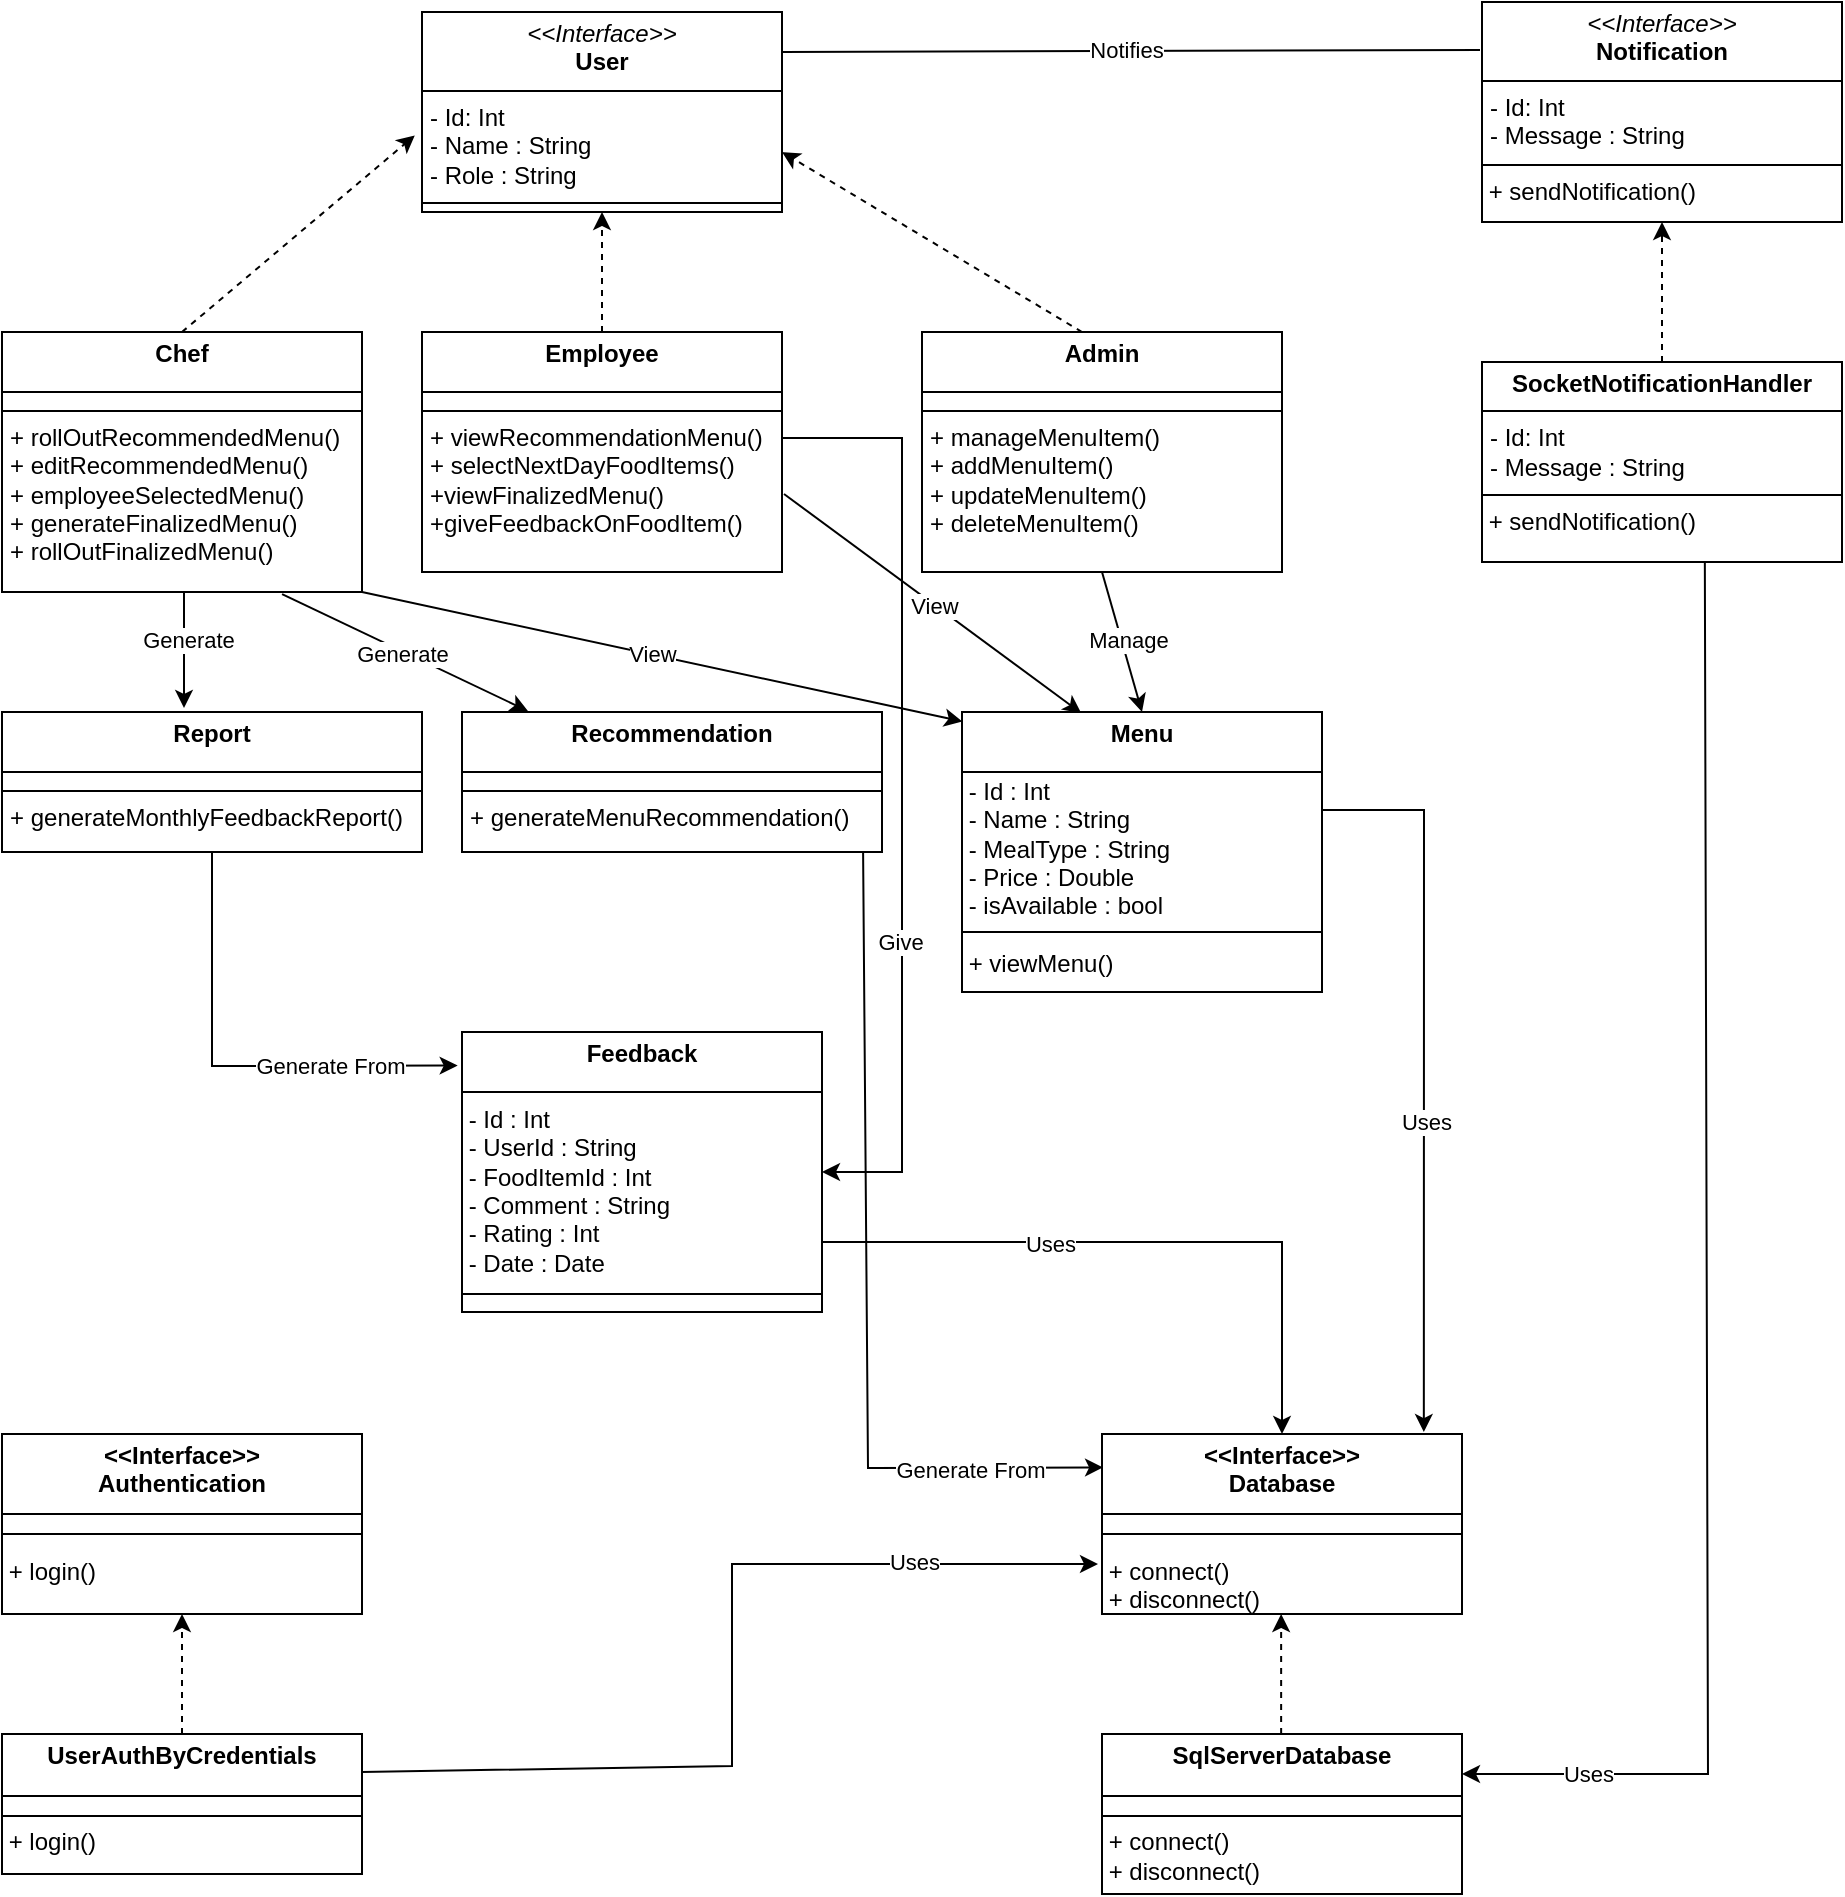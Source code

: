 <mxfile version="24.4.0" type="device">
  <diagram name="Page-1" id="qDhsCiK5lP3cdDLOoWNf">
    <mxGraphModel dx="2232" dy="1125" grid="0" gridSize="10" guides="1" tooltips="1" connect="1" arrows="1" fold="1" page="1" pageScale="1" pageWidth="850" pageHeight="1100" math="0" shadow="0">
      <root>
        <mxCell id="0" />
        <mxCell id="1" parent="0" />
        <mxCell id="0dtP_HSUD4dYBkuhADzH-19" value="&lt;p style=&quot;margin:0px;margin-top:4px;text-align:center;&quot;&gt;&lt;i&gt;&amp;lt;&amp;lt;Interface&amp;gt;&amp;gt;&lt;/i&gt;&lt;br&gt;&lt;b&gt;User&lt;/b&gt;&lt;/p&gt;&lt;hr size=&quot;1&quot; style=&quot;border-style:solid;&quot;&gt;&lt;p style=&quot;margin:0px;margin-left:4px;&quot;&gt;- Id: Int&lt;br&gt;- Name : String&lt;/p&gt;&lt;p style=&quot;margin:0px;margin-left:4px;&quot;&gt;- Role : String&lt;/p&gt;&lt;hr size=&quot;1&quot; style=&quot;border-style:solid;&quot;&gt;&lt;p style=&quot;margin:0px;margin-left:4px;&quot;&gt;&lt;br&gt;&lt;/p&gt;" style="verticalAlign=top;align=left;overflow=fill;html=1;whiteSpace=wrap;" vertex="1" parent="1">
          <mxGeometry x="320" y="80" width="180" height="100" as="geometry" />
        </mxCell>
        <mxCell id="0dtP_HSUD4dYBkuhADzH-25" value="&lt;p style=&quot;margin:0px;margin-top:4px;text-align:center;&quot;&gt;&lt;b&gt;Chef&lt;/b&gt;&lt;/p&gt;&lt;p style=&quot;margin:0px;margin-left:4px;&quot;&gt;&lt;br&gt;&lt;/p&gt;&lt;hr size=&quot;1&quot; style=&quot;border-style:solid;&quot;&gt;&lt;p style=&quot;margin:0px;margin-left:4px;&quot;&gt;+ rollOutRecommendedMenu()&lt;br&gt;+ editRecommendedMenu()&lt;br&gt;+ employeeSelectedMenu()&lt;/p&gt;&lt;p style=&quot;margin:0px;margin-left:4px;&quot;&gt;+ generateFinalizedMenu()&lt;br&gt;+ rollOutFinalizedMenu()&lt;/p&gt;" style="verticalAlign=top;align=left;overflow=fill;html=1;whiteSpace=wrap;" vertex="1" parent="1">
          <mxGeometry x="110" y="240" width="180" height="130" as="geometry" />
        </mxCell>
        <mxCell id="0dtP_HSUD4dYBkuhADzH-26" value="" style="endArrow=none;html=1;rounded=0;movable=1;resizable=1;rotatable=1;deletable=1;editable=1;locked=0;connectable=1;" edge="1" parent="1">
          <mxGeometry width="50" height="50" relative="1" as="geometry">
            <mxPoint x="110" y="270" as="sourcePoint" />
            <mxPoint x="290" y="270" as="targetPoint" />
          </mxGeometry>
        </mxCell>
        <mxCell id="0dtP_HSUD4dYBkuhADzH-28" value="&lt;p style=&quot;margin:0px;margin-top:4px;text-align:center;&quot;&gt;&lt;b&gt;Employee&lt;/b&gt;&lt;/p&gt;&lt;p style=&quot;margin:0px;margin-left:4px;&quot;&gt;&lt;br&gt;&lt;/p&gt;&lt;hr size=&quot;1&quot; style=&quot;border-style:solid;&quot;&gt;&lt;p style=&quot;margin:0px;margin-left:4px;&quot;&gt;+ viewRecommendationMenu()&lt;br&gt;+ selectNextDayFoodItems()&lt;br&gt;+viewFinalizedMenu()&lt;br&gt;+giveFeedbackOnFoodItem()&lt;/p&gt;" style="verticalAlign=top;align=left;overflow=fill;html=1;whiteSpace=wrap;" vertex="1" parent="1">
          <mxGeometry x="320" y="240" width="180" height="120" as="geometry" />
        </mxCell>
        <mxCell id="0dtP_HSUD4dYBkuhADzH-29" value="" style="endArrow=none;html=1;rounded=0;movable=1;resizable=1;rotatable=1;deletable=1;editable=1;locked=0;connectable=1;" edge="1" parent="1">
          <mxGeometry width="50" height="50" relative="1" as="geometry">
            <mxPoint x="320" y="270" as="sourcePoint" />
            <mxPoint x="500" y="270" as="targetPoint" />
          </mxGeometry>
        </mxCell>
        <mxCell id="0dtP_HSUD4dYBkuhADzH-30" value="&lt;p style=&quot;margin:0px;margin-top:4px;text-align:center;&quot;&gt;&lt;b&gt;Admin&lt;/b&gt;&lt;/p&gt;&lt;p style=&quot;margin:0px;margin-left:4px;&quot;&gt;&lt;br&gt;&lt;/p&gt;&lt;hr size=&quot;1&quot; style=&quot;border-style:solid;&quot;&gt;&lt;p style=&quot;margin:0px;margin-left:4px;&quot;&gt;+ manageMenuItem()&lt;br&gt;+ addMenuItem()&lt;br&gt;+ updateMenuItem()&lt;br&gt;+ deleteMenuItem()&lt;/p&gt;" style="verticalAlign=top;align=left;overflow=fill;html=1;whiteSpace=wrap;" vertex="1" parent="1">
          <mxGeometry x="570" y="240" width="180" height="120" as="geometry" />
        </mxCell>
        <mxCell id="0dtP_HSUD4dYBkuhADzH-31" value="" style="endArrow=none;html=1;rounded=0;movable=1;resizable=1;rotatable=1;deletable=1;editable=1;locked=0;connectable=1;" edge="1" parent="1">
          <mxGeometry width="50" height="50" relative="1" as="geometry">
            <mxPoint x="570" y="270" as="sourcePoint" />
            <mxPoint x="750" y="270" as="targetPoint" />
          </mxGeometry>
        </mxCell>
        <mxCell id="0dtP_HSUD4dYBkuhADzH-32" value="&lt;p style=&quot;margin:0px;margin-top:4px;text-align:center;&quot;&gt;&lt;b&gt;Report&lt;/b&gt;&lt;/p&gt;&lt;p style=&quot;margin:0px;margin-left:4px;&quot;&gt;&lt;br&gt;&lt;/p&gt;&lt;hr size=&quot;1&quot; style=&quot;border-style:solid;&quot;&gt;&lt;p style=&quot;margin:0px;margin-left:4px;&quot;&gt;+ generateMonthlyFeedbackReport()&lt;/p&gt;" style="verticalAlign=top;align=left;overflow=fill;html=1;whiteSpace=wrap;" vertex="1" parent="1">
          <mxGeometry x="110" y="430" width="210" height="70" as="geometry" />
        </mxCell>
        <mxCell id="0dtP_HSUD4dYBkuhADzH-34" value="" style="endArrow=none;html=1;rounded=0;movable=1;resizable=1;rotatable=1;deletable=1;editable=1;locked=0;connectable=1;" edge="1" parent="1">
          <mxGeometry width="50" height="50" relative="1" as="geometry">
            <mxPoint x="110" y="460" as="sourcePoint" />
            <mxPoint x="320" y="460" as="targetPoint" />
          </mxGeometry>
        </mxCell>
        <mxCell id="0dtP_HSUD4dYBkuhADzH-35" value="&lt;p style=&quot;margin:0px;margin-top:4px;text-align:center;&quot;&gt;&lt;b&gt;Recommendation&lt;/b&gt;&lt;/p&gt;&lt;p style=&quot;margin:0px;margin-left:4px;&quot;&gt;&lt;br&gt;&lt;/p&gt;&lt;hr size=&quot;1&quot; style=&quot;border-style:solid;&quot;&gt;&lt;p style=&quot;margin:0px;margin-left:4px;&quot;&gt;+ generateMenuRecommendation()&lt;/p&gt;" style="verticalAlign=top;align=left;overflow=fill;html=1;whiteSpace=wrap;" vertex="1" parent="1">
          <mxGeometry x="340" y="430" width="210" height="70" as="geometry" />
        </mxCell>
        <mxCell id="0dtP_HSUD4dYBkuhADzH-36" value="" style="endArrow=none;html=1;rounded=0;movable=1;resizable=1;rotatable=1;deletable=1;editable=1;locked=0;connectable=1;" edge="1" parent="1">
          <mxGeometry width="50" height="50" relative="1" as="geometry">
            <mxPoint x="340" y="460" as="sourcePoint" />
            <mxPoint x="550" y="460" as="targetPoint" />
          </mxGeometry>
        </mxCell>
        <mxCell id="0dtP_HSUD4dYBkuhADzH-37" value="&lt;p style=&quot;margin:0px;margin-top:4px;text-align:center;&quot;&gt;&lt;b&gt;Menu&lt;/b&gt;&lt;/p&gt;&lt;p style=&quot;margin:0px;margin-left:4px;&quot;&gt;&lt;br&gt;&lt;/p&gt;&amp;nbsp;- Id : Int&lt;br&gt;&amp;nbsp;- Name : String&lt;div&gt;&amp;nbsp;- MealType : String&lt;br&gt;&amp;nbsp;- Price : Double&lt;br&gt;&amp;nbsp;- isAvailable : bool&lt;/div&gt;&lt;div&gt;&lt;br&gt;&lt;/div&gt;&lt;div&gt;&amp;nbsp;+ viewMenu()&lt;/div&gt;" style="verticalAlign=top;align=left;overflow=fill;html=1;whiteSpace=wrap;" vertex="1" parent="1">
          <mxGeometry x="590" y="430" width="180" height="140" as="geometry" />
        </mxCell>
        <mxCell id="0dtP_HSUD4dYBkuhADzH-39" value="" style="endArrow=none;html=1;rounded=0;movable=1;resizable=1;rotatable=1;deletable=1;editable=1;locked=0;connectable=1;" edge="1" parent="1">
          <mxGeometry width="50" height="50" relative="1" as="geometry">
            <mxPoint x="590" y="540" as="sourcePoint" />
            <mxPoint x="770" y="540" as="targetPoint" />
          </mxGeometry>
        </mxCell>
        <mxCell id="0dtP_HSUD4dYBkuhADzH-40" value="" style="endArrow=none;html=1;rounded=0;movable=1;resizable=1;rotatable=1;deletable=1;editable=1;locked=0;connectable=1;" edge="1" parent="1">
          <mxGeometry width="50" height="50" relative="1" as="geometry">
            <mxPoint x="590" y="460" as="sourcePoint" />
            <mxPoint x="770" y="460" as="targetPoint" />
          </mxGeometry>
        </mxCell>
        <mxCell id="0dtP_HSUD4dYBkuhADzH-42" value="&lt;p style=&quot;margin:0px;margin-top:4px;text-align:center;&quot;&gt;&lt;b&gt;Feedback&lt;/b&gt;&lt;/p&gt;&lt;p style=&quot;margin:0px;margin-top:4px;text-align:center;&quot;&gt;&lt;b&gt;&lt;br&gt;&lt;/b&gt;&lt;/p&gt;&amp;nbsp;- Id : Int&lt;br&gt;&amp;nbsp;- UserId : String&lt;div&gt;&amp;nbsp;- FoodItemId : Int&lt;br&gt;&amp;nbsp;- Comment : String&lt;br&gt;&amp;nbsp;- Rating : Int&lt;/div&gt;&lt;div&gt;&amp;nbsp;- Date : Date&lt;/div&gt;" style="verticalAlign=top;align=left;overflow=fill;html=1;whiteSpace=wrap;" vertex="1" parent="1">
          <mxGeometry x="340" y="590" width="180" height="140" as="geometry" />
        </mxCell>
        <mxCell id="0dtP_HSUD4dYBkuhADzH-43" value="" style="endArrow=none;html=1;rounded=0;movable=1;resizable=1;rotatable=1;deletable=1;editable=1;locked=0;connectable=1;" edge="1" parent="1">
          <mxGeometry width="50" height="50" relative="1" as="geometry">
            <mxPoint x="340" y="620" as="sourcePoint" />
            <mxPoint x="520" y="620" as="targetPoint" />
          </mxGeometry>
        </mxCell>
        <mxCell id="0dtP_HSUD4dYBkuhADzH-44" value="" style="endArrow=none;html=1;rounded=0;movable=1;resizable=1;rotatable=1;deletable=1;editable=1;locked=0;connectable=1;" edge="1" parent="1">
          <mxGeometry width="50" height="50" relative="1" as="geometry">
            <mxPoint x="340" y="721" as="sourcePoint" />
            <mxPoint x="520" y="721" as="targetPoint" />
            <Array as="points">
              <mxPoint x="430" y="721" />
            </Array>
          </mxGeometry>
        </mxCell>
        <mxCell id="0dtP_HSUD4dYBkuhADzH-45" value="&lt;p style=&quot;margin:0px;margin-top:4px;text-align:center;&quot;&gt;&lt;i&gt;&amp;lt;&amp;lt;Interface&amp;gt;&amp;gt;&lt;/i&gt;&lt;br&gt;&lt;b&gt;Notification&lt;/b&gt;&lt;/p&gt;&lt;hr size=&quot;1&quot; style=&quot;border-style:solid;&quot;&gt;&lt;p style=&quot;margin:0px;margin-left:4px;&quot;&gt;- Id: Int&lt;br&gt;- Message : String&lt;br&gt;&lt;/p&gt;&lt;hr size=&quot;1&quot; style=&quot;border-style:solid;&quot;&gt;&amp;nbsp;+ sendNotification()&lt;p style=&quot;margin:0px;margin-left:4px;&quot;&gt;&lt;br&gt;&lt;/p&gt;" style="verticalAlign=top;align=left;overflow=fill;html=1;whiteSpace=wrap;" vertex="1" parent="1">
          <mxGeometry x="850" y="75" width="180" height="110" as="geometry" />
        </mxCell>
        <mxCell id="0dtP_HSUD4dYBkuhADzH-46" value="&lt;p style=&quot;margin:0px;margin-top:4px;text-align:center;&quot;&gt;&lt;b&gt;SocketNotificationHandler&lt;/b&gt;&lt;br&gt;&lt;/p&gt;&lt;hr size=&quot;1&quot; style=&quot;border-style:solid;&quot;&gt;&lt;p style=&quot;margin:0px;margin-left:4px;&quot;&gt;- Id: Int&lt;br&gt;- Message : String&lt;br&gt;&lt;/p&gt;&lt;hr size=&quot;1&quot; style=&quot;border-style:solid;&quot;&gt;&amp;nbsp;+ sendNotification()&lt;p style=&quot;margin:0px;margin-left:4px;&quot;&gt;&lt;br&gt;&lt;/p&gt;" style="verticalAlign=top;align=left;overflow=fill;html=1;whiteSpace=wrap;" vertex="1" parent="1">
          <mxGeometry x="850" y="255" width="180" height="100" as="geometry" />
        </mxCell>
        <mxCell id="0dtP_HSUD4dYBkuhADzH-51" value="&lt;p style=&quot;margin:0px;margin-top:4px;text-align:center;&quot;&gt;&lt;b&gt;&amp;lt;&amp;lt;Interface&amp;gt;&amp;gt;&lt;br&gt;Authentication&lt;/b&gt;&lt;/p&gt;&lt;p style=&quot;margin:0px;margin-left:4px;&quot;&gt;&lt;br&gt;&lt;/p&gt;&lt;div&gt;&amp;nbsp;&lt;/div&gt;&lt;div&gt;&lt;span style=&quot;background-color: initial;&quot;&gt;&amp;nbsp;+ login()&lt;/span&gt;&lt;/div&gt;" style="verticalAlign=top;align=left;overflow=fill;html=1;whiteSpace=wrap;" vertex="1" parent="1">
          <mxGeometry x="110" y="791" width="180" height="90" as="geometry" />
        </mxCell>
        <mxCell id="0dtP_HSUD4dYBkuhADzH-52" value="" style="endArrow=none;html=1;rounded=0;movable=1;resizable=1;rotatable=1;deletable=1;editable=1;locked=0;connectable=1;" edge="1" parent="1">
          <mxGeometry width="50" height="50" relative="1" as="geometry">
            <mxPoint x="110" y="841" as="sourcePoint" />
            <mxPoint x="290" y="841" as="targetPoint" />
          </mxGeometry>
        </mxCell>
        <mxCell id="0dtP_HSUD4dYBkuhADzH-53" value="" style="endArrow=none;html=1;rounded=0;movable=1;resizable=1;rotatable=1;deletable=1;editable=1;locked=0;connectable=1;" edge="1" parent="1">
          <mxGeometry width="50" height="50" relative="1" as="geometry">
            <mxPoint x="110" y="831" as="sourcePoint" />
            <mxPoint x="290" y="831" as="targetPoint" />
          </mxGeometry>
        </mxCell>
        <mxCell id="0dtP_HSUD4dYBkuhADzH-54" value="&lt;p style=&quot;margin:0px;margin-top:4px;text-align:center;&quot;&gt;&lt;b&gt;UserAuthByCredentials&lt;/b&gt;&lt;/p&gt;&lt;p style=&quot;margin:0px;margin-left:4px;&quot;&gt;&lt;br&gt;&lt;/p&gt;&lt;div&gt;&amp;nbsp;&lt;/div&gt;&lt;div&gt;&lt;span style=&quot;background-color: initial;&quot;&gt;&amp;nbsp;+ login()&lt;/span&gt;&lt;br&gt;&lt;/div&gt;" style="verticalAlign=top;align=left;overflow=fill;html=1;whiteSpace=wrap;" vertex="1" parent="1">
          <mxGeometry x="110" y="941" width="180" height="70" as="geometry" />
        </mxCell>
        <mxCell id="0dtP_HSUD4dYBkuhADzH-55" value="" style="endArrow=none;html=1;rounded=0;movable=1;resizable=1;rotatable=1;deletable=1;editable=1;locked=0;connectable=1;" edge="1" parent="1">
          <mxGeometry width="50" height="50" relative="1" as="geometry">
            <mxPoint x="110" y="982" as="sourcePoint" />
            <mxPoint x="290" y="982" as="targetPoint" />
          </mxGeometry>
        </mxCell>
        <mxCell id="0dtP_HSUD4dYBkuhADzH-56" value="" style="endArrow=none;html=1;rounded=0;movable=1;resizable=1;rotatable=1;deletable=1;editable=1;locked=0;connectable=1;" edge="1" parent="1">
          <mxGeometry width="50" height="50" relative="1" as="geometry">
            <mxPoint x="110" y="972" as="sourcePoint" />
            <mxPoint x="290" y="972" as="targetPoint" />
          </mxGeometry>
        </mxCell>
        <mxCell id="0dtP_HSUD4dYBkuhADzH-57" value="&lt;p style=&quot;margin:0px;margin-top:4px;text-align:center;&quot;&gt;&lt;b&gt;&amp;lt;&amp;lt;Interface&amp;gt;&amp;gt;&lt;br&gt;Database&lt;/b&gt;&lt;/p&gt;&lt;p style=&quot;margin:0px;margin-left:4px;&quot;&gt;&lt;br&gt;&lt;/p&gt;&lt;div&gt;&amp;nbsp;&lt;/div&gt;&lt;div&gt;&lt;span style=&quot;background-color: initial;&quot;&gt;&amp;nbsp;+ connect()&lt;br&gt;&amp;nbsp;+ disconnect()&lt;/span&gt;&lt;/div&gt;" style="verticalAlign=top;align=left;overflow=fill;html=1;whiteSpace=wrap;" vertex="1" parent="1">
          <mxGeometry x="660" y="791" width="180" height="90" as="geometry" />
        </mxCell>
        <mxCell id="0dtP_HSUD4dYBkuhADzH-58" value="" style="endArrow=none;html=1;rounded=0;movable=1;resizable=1;rotatable=1;deletable=1;editable=1;locked=0;connectable=1;" edge="1" parent="1">
          <mxGeometry width="50" height="50" relative="1" as="geometry">
            <mxPoint x="660" y="841" as="sourcePoint" />
            <mxPoint x="840" y="841" as="targetPoint" />
          </mxGeometry>
        </mxCell>
        <mxCell id="0dtP_HSUD4dYBkuhADzH-59" value="" style="endArrow=none;html=1;rounded=0;movable=1;resizable=1;rotatable=1;deletable=1;editable=1;locked=0;connectable=1;" edge="1" parent="1">
          <mxGeometry width="50" height="50" relative="1" as="geometry">
            <mxPoint x="660" y="831" as="sourcePoint" />
            <mxPoint x="840" y="831" as="targetPoint" />
          </mxGeometry>
        </mxCell>
        <mxCell id="0dtP_HSUD4dYBkuhADzH-60" value="&lt;p style=&quot;margin:0px;margin-top:4px;text-align:center;&quot;&gt;&lt;b&gt;SqlServerDatabase&lt;/b&gt;&lt;br&gt;&lt;/p&gt;&lt;p style=&quot;margin:0px;margin-left:4px;&quot;&gt;&lt;br&gt;&lt;/p&gt;&lt;div&gt;&amp;nbsp;&lt;/div&gt;&lt;div&gt;&lt;span style=&quot;background-color: initial;&quot;&gt;&amp;nbsp;+ connect()&lt;br&gt;&lt;/span&gt;&amp;nbsp;+ disconnect()&lt;/div&gt;" style="verticalAlign=top;align=left;overflow=fill;html=1;whiteSpace=wrap;" vertex="1" parent="1">
          <mxGeometry x="660" y="941" width="180" height="80" as="geometry" />
        </mxCell>
        <mxCell id="0dtP_HSUD4dYBkuhADzH-61" value="" style="endArrow=none;html=1;rounded=0;movable=1;resizable=1;rotatable=1;deletable=1;editable=1;locked=0;connectable=1;" edge="1" parent="1">
          <mxGeometry width="50" height="50" relative="1" as="geometry">
            <mxPoint x="660" y="982" as="sourcePoint" />
            <mxPoint x="840" y="982" as="targetPoint" />
          </mxGeometry>
        </mxCell>
        <mxCell id="0dtP_HSUD4dYBkuhADzH-62" value="" style="endArrow=none;html=1;rounded=0;movable=1;resizable=1;rotatable=1;deletable=1;editable=1;locked=0;connectable=1;" edge="1" parent="1">
          <mxGeometry width="50" height="50" relative="1" as="geometry">
            <mxPoint x="660" y="972" as="sourcePoint" />
            <mxPoint x="840" y="972" as="targetPoint" />
          </mxGeometry>
        </mxCell>
        <mxCell id="0dtP_HSUD4dYBkuhADzH-63" value="" style="html=1;labelBackgroundColor=#ffffff;startArrow=none;startFill=0;startSize=6;endArrow=classic;endFill=1;endSize=6;jettySize=auto;orthogonalLoop=1;strokeWidth=1;dashed=1;fontSize=14;rounded=0;entryX=-0.02;entryY=0.617;entryDx=0;entryDy=0;entryPerimeter=0;" edge="1" parent="1" target="0dtP_HSUD4dYBkuhADzH-19">
          <mxGeometry width="60" height="60" relative="1" as="geometry">
            <mxPoint x="200" y="240" as="sourcePoint" />
            <mxPoint x="260" y="180" as="targetPoint" />
          </mxGeometry>
        </mxCell>
        <mxCell id="0dtP_HSUD4dYBkuhADzH-64" value="" style="html=1;labelBackgroundColor=#ffffff;startArrow=none;startFill=0;startSize=6;endArrow=classic;endFill=1;endSize=6;jettySize=auto;orthogonalLoop=1;strokeWidth=1;dashed=1;fontSize=14;rounded=0;entryX=0.5;entryY=1;entryDx=0;entryDy=0;" edge="1" parent="1" target="0dtP_HSUD4dYBkuhADzH-19">
          <mxGeometry width="60" height="60" relative="1" as="geometry">
            <mxPoint x="410" y="240" as="sourcePoint" />
            <mxPoint x="470" y="180" as="targetPoint" />
          </mxGeometry>
        </mxCell>
        <mxCell id="0dtP_HSUD4dYBkuhADzH-65" value="" style="html=1;labelBackgroundColor=#ffffff;startArrow=none;startFill=0;startSize=6;endArrow=classic;endFill=1;endSize=6;jettySize=auto;orthogonalLoop=1;strokeWidth=1;dashed=1;fontSize=14;rounded=0;" edge="1" parent="1">
          <mxGeometry width="60" height="60" relative="1" as="geometry">
            <mxPoint x="650" y="240" as="sourcePoint" />
            <mxPoint x="500" y="150" as="targetPoint" />
          </mxGeometry>
        </mxCell>
        <mxCell id="0dtP_HSUD4dYBkuhADzH-66" value="" style="endArrow=none;html=1;rounded=0;" edge="1" parent="1">
          <mxGeometry width="50" height="50" relative="1" as="geometry">
            <mxPoint x="500" y="100" as="sourcePoint" />
            <mxPoint x="849" y="99" as="targetPoint" />
          </mxGeometry>
        </mxCell>
        <mxCell id="0dtP_HSUD4dYBkuhADzH-68" value="Notifies" style="edgeLabel;html=1;align=center;verticalAlign=middle;resizable=0;points=[];" vertex="1" connectable="0" parent="0dtP_HSUD4dYBkuhADzH-66">
          <mxGeometry x="-0.015" y="1" relative="1" as="geometry">
            <mxPoint as="offset" />
          </mxGeometry>
        </mxCell>
        <mxCell id="0dtP_HSUD4dYBkuhADzH-69" value="" style="html=1;labelBackgroundColor=#ffffff;startArrow=none;startFill=0;startSize=6;endArrow=classic;endFill=1;endSize=6;jettySize=auto;orthogonalLoop=1;strokeWidth=1;dashed=1;fontSize=14;rounded=0;entryX=0.5;entryY=1;entryDx=0;entryDy=0;" edge="1" parent="1" target="0dtP_HSUD4dYBkuhADzH-45">
          <mxGeometry width="60" height="60" relative="1" as="geometry">
            <mxPoint x="940" y="255" as="sourcePoint" />
            <mxPoint x="1000" y="195" as="targetPoint" />
          </mxGeometry>
        </mxCell>
        <mxCell id="0dtP_HSUD4dYBkuhADzH-90" value="" style="endArrow=classic;html=1;rounded=0;" edge="1" parent="1">
          <mxGeometry width="50" height="50" relative="1" as="geometry">
            <mxPoint x="201" y="370" as="sourcePoint" />
            <mxPoint x="201" y="428" as="targetPoint" />
          </mxGeometry>
        </mxCell>
        <mxCell id="0dtP_HSUD4dYBkuhADzH-91" value="Generate" style="edgeLabel;html=1;align=center;verticalAlign=middle;resizable=0;points=[];" vertex="1" connectable="0" parent="0dtP_HSUD4dYBkuhADzH-90">
          <mxGeometry x="-0.27" y="2" relative="1" as="geometry">
            <mxPoint y="3" as="offset" />
          </mxGeometry>
        </mxCell>
        <mxCell id="0dtP_HSUD4dYBkuhADzH-92" value="" style="endArrow=classic;html=1;rounded=0;exitX=0.778;exitY=1.008;exitDx=0;exitDy=0;exitPerimeter=0;entryX=0.157;entryY=-0.007;entryDx=0;entryDy=0;entryPerimeter=0;" edge="1" parent="1" source="0dtP_HSUD4dYBkuhADzH-25" target="0dtP_HSUD4dYBkuhADzH-35">
          <mxGeometry width="50" height="50" relative="1" as="geometry">
            <mxPoint x="493" y="477" as="sourcePoint" />
            <mxPoint x="543" y="427" as="targetPoint" />
          </mxGeometry>
        </mxCell>
        <mxCell id="0dtP_HSUD4dYBkuhADzH-93" value="Generate" style="edgeLabel;html=1;align=center;verticalAlign=middle;resizable=0;points=[];" vertex="1" connectable="0" parent="0dtP_HSUD4dYBkuhADzH-92">
          <mxGeometry x="-0.024" y="-1" relative="1" as="geometry">
            <mxPoint as="offset" />
          </mxGeometry>
        </mxCell>
        <mxCell id="0dtP_HSUD4dYBkuhADzH-94" value="" style="endArrow=classic;html=1;rounded=0;exitX=1;exitY=1;exitDx=0;exitDy=0;entryX=0.001;entryY=0.034;entryDx=0;entryDy=0;entryPerimeter=0;" edge="1" parent="1" source="0dtP_HSUD4dYBkuhADzH-25" target="0dtP_HSUD4dYBkuhADzH-37">
          <mxGeometry width="50" height="50" relative="1" as="geometry">
            <mxPoint x="493" y="477" as="sourcePoint" />
            <mxPoint x="569" y="430" as="targetPoint" />
          </mxGeometry>
        </mxCell>
        <mxCell id="0dtP_HSUD4dYBkuhADzH-95" value="View" style="edgeLabel;html=1;align=center;verticalAlign=middle;resizable=0;points=[];" vertex="1" connectable="0" parent="0dtP_HSUD4dYBkuhADzH-94">
          <mxGeometry x="-0.036" relative="1" as="geometry">
            <mxPoint as="offset" />
          </mxGeometry>
        </mxCell>
        <mxCell id="0dtP_HSUD4dYBkuhADzH-96" value="" style="endArrow=classic;html=1;rounded=0;entryX=0.331;entryY=0.004;entryDx=0;entryDy=0;entryPerimeter=0;" edge="1" parent="1" target="0dtP_HSUD4dYBkuhADzH-37">
          <mxGeometry width="50" height="50" relative="1" as="geometry">
            <mxPoint x="501" y="321" as="sourcePoint" />
            <mxPoint x="543" y="427" as="targetPoint" />
          </mxGeometry>
        </mxCell>
        <mxCell id="0dtP_HSUD4dYBkuhADzH-97" value="View" style="edgeLabel;html=1;align=center;verticalAlign=middle;resizable=0;points=[];" vertex="1" connectable="0" parent="0dtP_HSUD4dYBkuhADzH-96">
          <mxGeometry x="0.007" y="-1" relative="1" as="geometry">
            <mxPoint as="offset" />
          </mxGeometry>
        </mxCell>
        <mxCell id="0dtP_HSUD4dYBkuhADzH-98" value="" style="endArrow=classic;html=1;rounded=0;exitX=0.5;exitY=1;exitDx=0;exitDy=0;entryX=0.5;entryY=0;entryDx=0;entryDy=0;" edge="1" parent="1" source="0dtP_HSUD4dYBkuhADzH-30" target="0dtP_HSUD4dYBkuhADzH-37">
          <mxGeometry width="50" height="50" relative="1" as="geometry">
            <mxPoint x="460" y="486" as="sourcePoint" />
            <mxPoint x="510" y="436" as="targetPoint" />
          </mxGeometry>
        </mxCell>
        <mxCell id="0dtP_HSUD4dYBkuhADzH-99" value="Manage" style="edgeLabel;html=1;align=center;verticalAlign=middle;resizable=0;points=[];" vertex="1" connectable="0" parent="0dtP_HSUD4dYBkuhADzH-98">
          <mxGeometry x="-0.026" y="3" relative="1" as="geometry">
            <mxPoint as="offset" />
          </mxGeometry>
        </mxCell>
        <mxCell id="0dtP_HSUD4dYBkuhADzH-100" value="" style="endArrow=classic;html=1;rounded=0;exitX=1;exitY=0.442;exitDx=0;exitDy=0;exitPerimeter=0;entryX=1;entryY=0.5;entryDx=0;entryDy=0;" edge="1" parent="1" source="0dtP_HSUD4dYBkuhADzH-28" target="0dtP_HSUD4dYBkuhADzH-42">
          <mxGeometry width="50" height="50" relative="1" as="geometry">
            <mxPoint x="520.0" y="293.04" as="sourcePoint" />
            <mxPoint x="540.0" y="660" as="targetPoint" />
            <Array as="points">
              <mxPoint x="560" y="293" />
              <mxPoint x="560" y="660" />
            </Array>
          </mxGeometry>
        </mxCell>
        <mxCell id="0dtP_HSUD4dYBkuhADzH-101" value="Give" style="edgeLabel;html=1;align=center;verticalAlign=middle;resizable=0;points=[];" vertex="1" connectable="0" parent="0dtP_HSUD4dYBkuhADzH-100">
          <mxGeometry x="0.334" y="-1" relative="1" as="geometry">
            <mxPoint as="offset" />
          </mxGeometry>
        </mxCell>
        <mxCell id="0dtP_HSUD4dYBkuhADzH-102" value="" style="endArrow=classic;html=1;rounded=0;exitX=0.5;exitY=1;exitDx=0;exitDy=0;entryX=-0.012;entryY=0.12;entryDx=0;entryDy=0;entryPerimeter=0;" edge="1" parent="1" source="0dtP_HSUD4dYBkuhADzH-32" target="0dtP_HSUD4dYBkuhADzH-42">
          <mxGeometry width="50" height="50" relative="1" as="geometry">
            <mxPoint x="732" y="592" as="sourcePoint" />
            <mxPoint x="782" y="542" as="targetPoint" />
            <Array as="points">
              <mxPoint x="215" y="607" />
            </Array>
          </mxGeometry>
        </mxCell>
        <mxCell id="0dtP_HSUD4dYBkuhADzH-103" value="Generate From" style="edgeLabel;html=1;align=center;verticalAlign=middle;resizable=0;points=[];" vertex="1" connectable="0" parent="0dtP_HSUD4dYBkuhADzH-102">
          <mxGeometry x="0.456" relative="1" as="geometry">
            <mxPoint x="-2" as="offset" />
          </mxGeometry>
        </mxCell>
        <mxCell id="0dtP_HSUD4dYBkuhADzH-104" value="" style="html=1;labelBackgroundColor=#ffffff;startArrow=none;startFill=0;startSize=6;endArrow=classic;endFill=1;endSize=6;jettySize=auto;orthogonalLoop=1;strokeWidth=1;dashed=1;fontSize=14;rounded=0;exitX=0.5;exitY=0;exitDx=0;exitDy=0;entryX=0.5;entryY=1;entryDx=0;entryDy=0;" edge="1" parent="1" source="0dtP_HSUD4dYBkuhADzH-54" target="0dtP_HSUD4dYBkuhADzH-51">
          <mxGeometry width="60" height="60" relative="1" as="geometry">
            <mxPoint x="371" y="925" as="sourcePoint" />
            <mxPoint x="431" y="865" as="targetPoint" />
          </mxGeometry>
        </mxCell>
        <mxCell id="0dtP_HSUD4dYBkuhADzH-105" value="" style="html=1;labelBackgroundColor=#ffffff;startArrow=none;startFill=0;startSize=6;endArrow=classic;endFill=1;endSize=6;jettySize=auto;orthogonalLoop=1;strokeWidth=1;dashed=1;fontSize=14;rounded=0;exitX=0.5;exitY=0;exitDx=0;exitDy=0;entryX=0.5;entryY=1;entryDx=0;entryDy=0;" edge="1" parent="1">
          <mxGeometry width="60" height="60" relative="1" as="geometry">
            <mxPoint x="749.57" y="941" as="sourcePoint" />
            <mxPoint x="749.57" y="881" as="targetPoint" />
          </mxGeometry>
        </mxCell>
        <mxCell id="0dtP_HSUD4dYBkuhADzH-106" value="" style="endArrow=classic;html=1;rounded=0;exitX=0.955;exitY=0.999;exitDx=0;exitDy=0;exitPerimeter=0;entryX=0.003;entryY=0.186;entryDx=0;entryDy=0;entryPerimeter=0;" edge="1" parent="1" source="0dtP_HSUD4dYBkuhADzH-35" target="0dtP_HSUD4dYBkuhADzH-57">
          <mxGeometry width="50" height="50" relative="1" as="geometry">
            <mxPoint x="693" y="664" as="sourcePoint" />
            <mxPoint x="743" y="614" as="targetPoint" />
            <Array as="points">
              <mxPoint x="543" y="808" />
            </Array>
          </mxGeometry>
        </mxCell>
        <mxCell id="0dtP_HSUD4dYBkuhADzH-108" value="Generate From" style="edgeLabel;html=1;align=center;verticalAlign=middle;resizable=0;points=[];" vertex="1" connectable="0" parent="0dtP_HSUD4dYBkuhADzH-106">
          <mxGeometry x="0.685" y="-1" relative="1" as="geometry">
            <mxPoint as="offset" />
          </mxGeometry>
        </mxCell>
        <mxCell id="0dtP_HSUD4dYBkuhADzH-109" value="" style="endArrow=classic;html=1;rounded=0;exitX=1;exitY=0.75;exitDx=0;exitDy=0;entryX=0.5;entryY=0;entryDx=0;entryDy=0;" edge="1" parent="1" source="0dtP_HSUD4dYBkuhADzH-42" target="0dtP_HSUD4dYBkuhADzH-57">
          <mxGeometry width="50" height="50" relative="1" as="geometry">
            <mxPoint x="693" y="664" as="sourcePoint" />
            <mxPoint x="743" y="614" as="targetPoint" />
            <Array as="points">
              <mxPoint x="750" y="695" />
            </Array>
          </mxGeometry>
        </mxCell>
        <mxCell id="0dtP_HSUD4dYBkuhADzH-110" value="Uses" style="edgeLabel;html=1;align=center;verticalAlign=middle;resizable=0;points=[];" vertex="1" connectable="0" parent="0dtP_HSUD4dYBkuhADzH-109">
          <mxGeometry x="-0.303" y="-1" relative="1" as="geometry">
            <mxPoint as="offset" />
          </mxGeometry>
        </mxCell>
        <mxCell id="0dtP_HSUD4dYBkuhADzH-111" value="" style="endArrow=classic;html=1;rounded=0;exitX=1;exitY=0.35;exitDx=0;exitDy=0;exitPerimeter=0;entryX=0.894;entryY=-0.011;entryDx=0;entryDy=0;entryPerimeter=0;" edge="1" parent="1" source="0dtP_HSUD4dYBkuhADzH-37" target="0dtP_HSUD4dYBkuhADzH-57">
          <mxGeometry width="50" height="50" relative="1" as="geometry">
            <mxPoint x="693" y="664" as="sourcePoint" />
            <mxPoint x="743" y="614" as="targetPoint" />
            <Array as="points">
              <mxPoint x="821" y="479" />
            </Array>
          </mxGeometry>
        </mxCell>
        <mxCell id="0dtP_HSUD4dYBkuhADzH-112" value="Uses" style="edgeLabel;html=1;align=center;verticalAlign=middle;resizable=0;points=[];" vertex="1" connectable="0" parent="0dtP_HSUD4dYBkuhADzH-111">
          <mxGeometry x="0.142" y="1" relative="1" as="geometry">
            <mxPoint as="offset" />
          </mxGeometry>
        </mxCell>
        <mxCell id="0dtP_HSUD4dYBkuhADzH-113" value="" style="endArrow=classic;html=1;rounded=0;" edge="1" parent="1">
          <mxGeometry width="50" height="50" relative="1" as="geometry">
            <mxPoint x="290" y="960" as="sourcePoint" />
            <mxPoint x="658" y="856" as="targetPoint" />
            <Array as="points">
              <mxPoint x="475" y="957" />
              <mxPoint x="475" y="856" />
            </Array>
          </mxGeometry>
        </mxCell>
        <mxCell id="0dtP_HSUD4dYBkuhADzH-114" value="Uses" style="edgeLabel;html=1;align=center;verticalAlign=middle;resizable=0;points=[];" vertex="1" connectable="0" parent="0dtP_HSUD4dYBkuhADzH-113">
          <mxGeometry x="0.607" y="1" relative="1" as="geometry">
            <mxPoint as="offset" />
          </mxGeometry>
        </mxCell>
        <mxCell id="0dtP_HSUD4dYBkuhADzH-115" value="" style="endArrow=classic;html=1;rounded=0;exitX=0.619;exitY=1;exitDx=0;exitDy=0;exitPerimeter=0;entryX=1;entryY=0.25;entryDx=0;entryDy=0;" edge="1" parent="1" source="0dtP_HSUD4dYBkuhADzH-46" target="0dtP_HSUD4dYBkuhADzH-60">
          <mxGeometry width="50" height="50" relative="1" as="geometry">
            <mxPoint x="693" y="664" as="sourcePoint" />
            <mxPoint x="743" y="614" as="targetPoint" />
            <Array as="points">
              <mxPoint x="963" y="961" />
            </Array>
          </mxGeometry>
        </mxCell>
        <mxCell id="0dtP_HSUD4dYBkuhADzH-116" value="Uses" style="edgeLabel;html=1;align=center;verticalAlign=middle;resizable=0;points=[];" vertex="1" connectable="0" parent="0dtP_HSUD4dYBkuhADzH-115">
          <mxGeometry x="0.829" relative="1" as="geometry">
            <mxPoint as="offset" />
          </mxGeometry>
        </mxCell>
      </root>
    </mxGraphModel>
  </diagram>
</mxfile>
